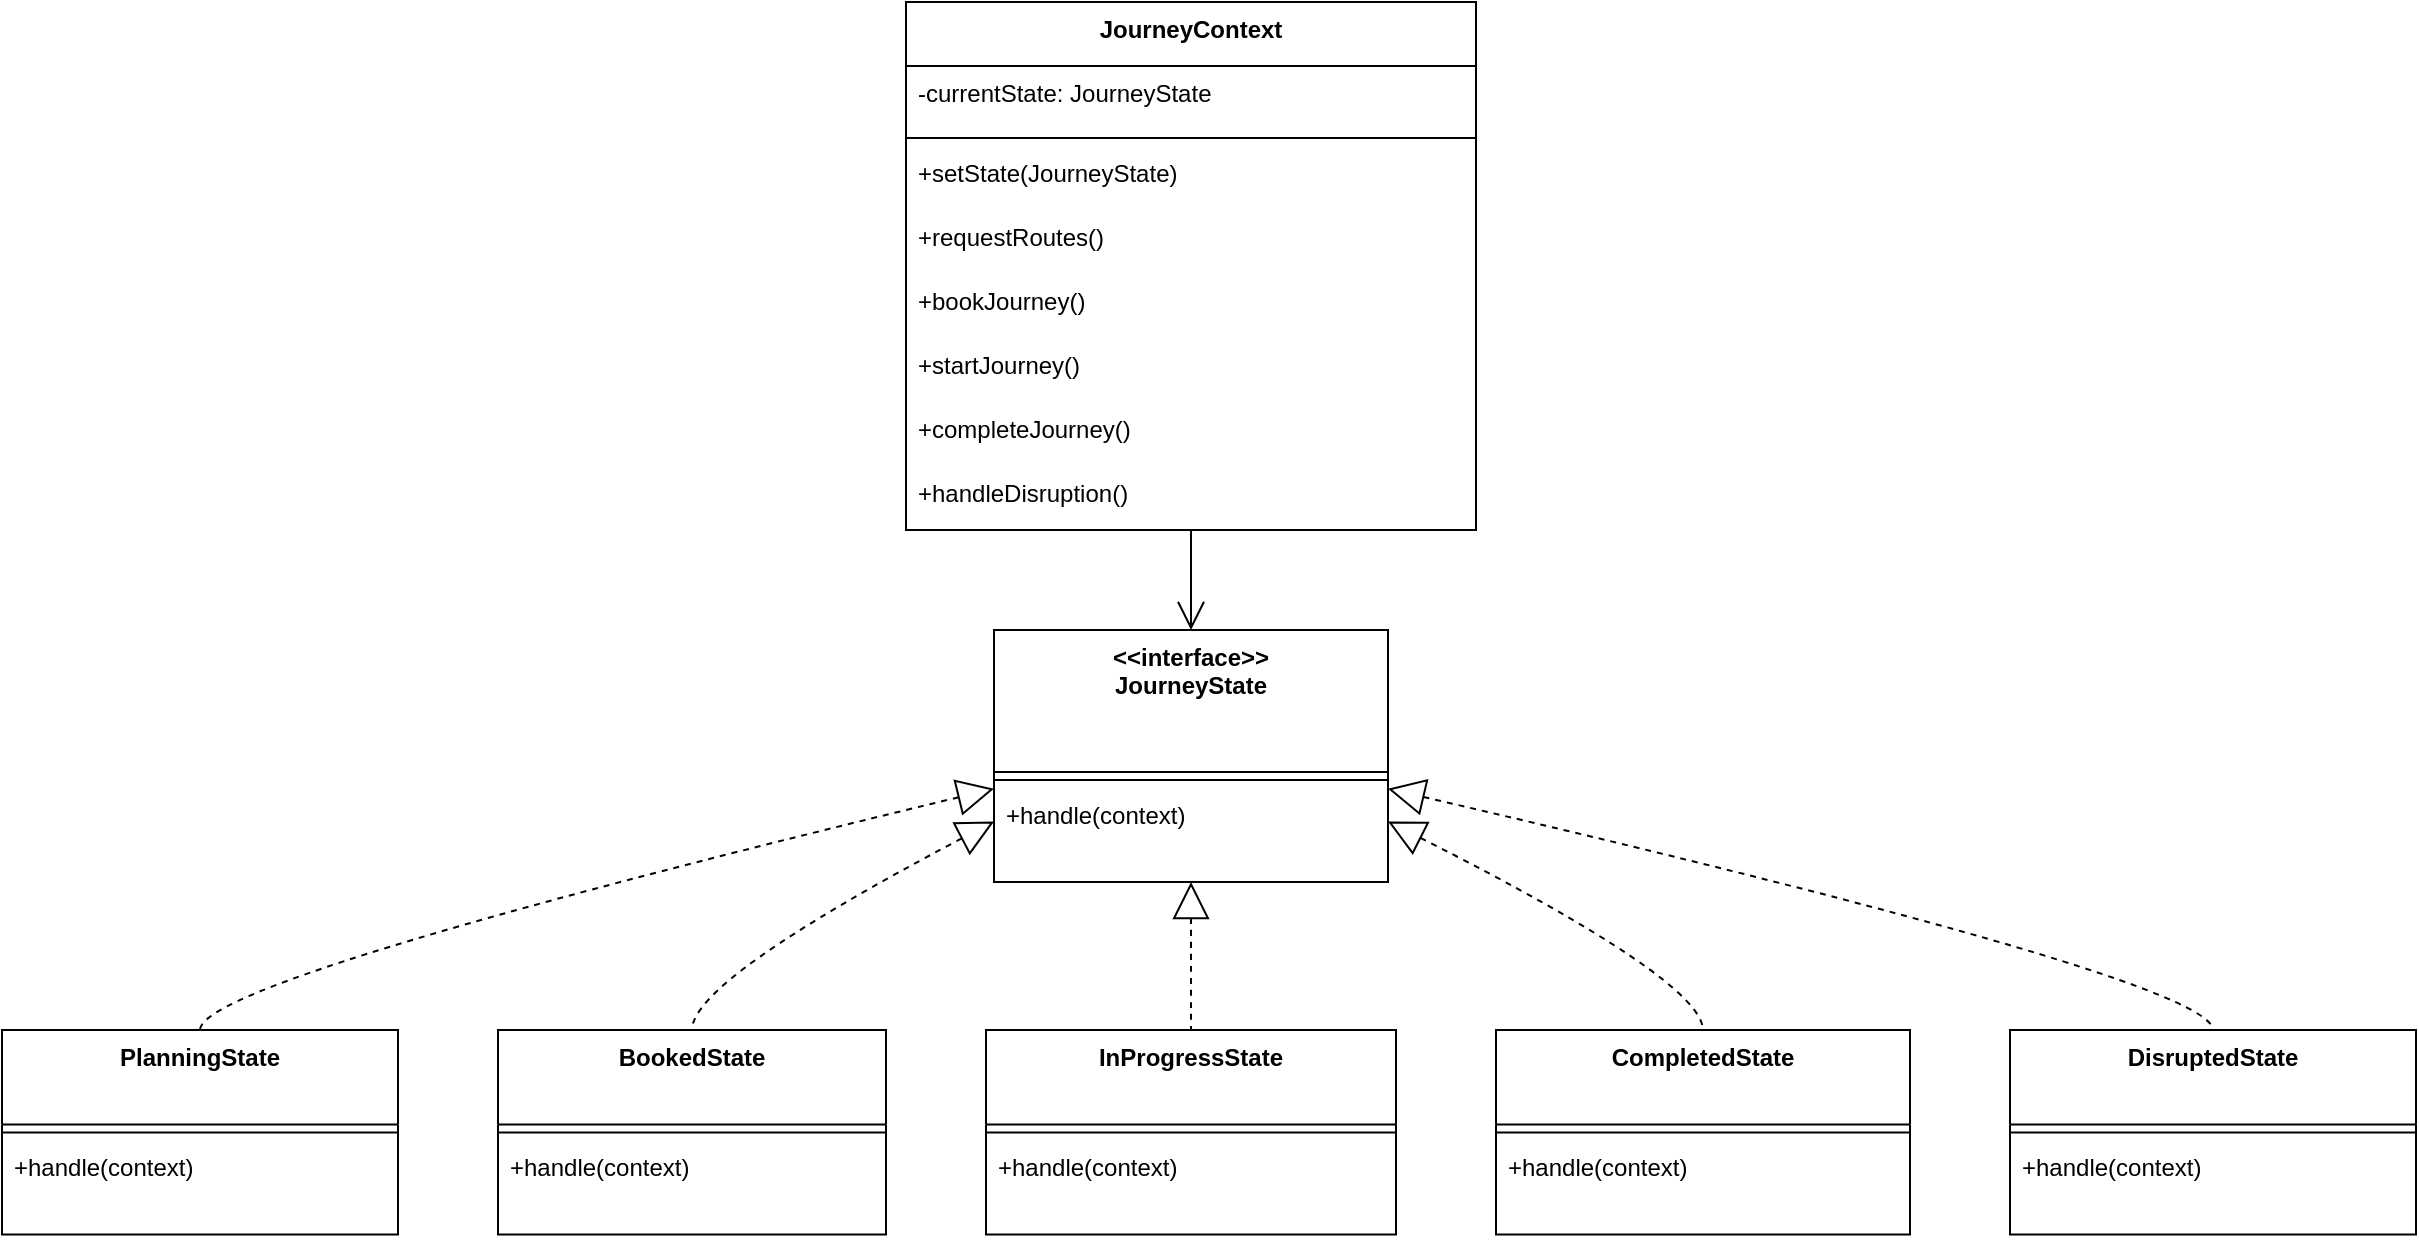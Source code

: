 <mxfile version="27.0.5">
  <diagram name="Page-1" id="pVOqEgxB0tvJ1Pv7AHk1">
    <mxGraphModel dx="1281" dy="634" grid="1" gridSize="10" guides="1" tooltips="1" connect="1" arrows="1" fold="1" page="1" pageScale="1" pageWidth="827" pageHeight="1169" math="0" shadow="0">
      <root>
        <mxCell id="0" />
        <mxCell id="1" parent="0" />
        <mxCell id="T5_HrOgx8Q8bYg2bWDjC-1" value="&lt;&lt;interface&gt;&gt;&#xa;JourneyState" style="swimlane;fontStyle=1;align=center;verticalAlign=top;childLayout=stackLayout;horizontal=1;startSize=71;horizontalStack=0;resizeParent=1;resizeParentMax=0;resizeLast=0;collapsible=0;marginBottom=0;" vertex="1" parent="1">
          <mxGeometry x="516" y="334" width="197" height="126" as="geometry" />
        </mxCell>
        <mxCell id="T5_HrOgx8Q8bYg2bWDjC-2" style="line;strokeWidth=1;fillColor=none;align=left;verticalAlign=middle;spacingTop=-1;spacingLeft=3;spacingRight=3;rotatable=0;labelPosition=right;points=[];portConstraint=eastwest;strokeColor=inherit;" vertex="1" parent="T5_HrOgx8Q8bYg2bWDjC-1">
          <mxGeometry y="71" width="197" height="8" as="geometry" />
        </mxCell>
        <mxCell id="T5_HrOgx8Q8bYg2bWDjC-3" value="+handle(context)" style="text;strokeColor=none;fillColor=none;align=left;verticalAlign=top;spacingLeft=4;spacingRight=4;overflow=hidden;rotatable=0;points=[[0,0.5],[1,0.5]];portConstraint=eastwest;" vertex="1" parent="T5_HrOgx8Q8bYg2bWDjC-1">
          <mxGeometry y="79" width="197" height="47" as="geometry" />
        </mxCell>
        <mxCell id="T5_HrOgx8Q8bYg2bWDjC-4" value="PlanningState" style="swimlane;fontStyle=1;align=center;verticalAlign=top;childLayout=stackLayout;horizontal=1;startSize=47.2;horizontalStack=0;resizeParent=1;resizeParentMax=0;resizeLast=0;collapsible=0;marginBottom=0;" vertex="1" parent="1">
          <mxGeometry x="20" y="534" width="198" height="102.2" as="geometry" />
        </mxCell>
        <mxCell id="T5_HrOgx8Q8bYg2bWDjC-5" style="line;strokeWidth=1;fillColor=none;align=left;verticalAlign=middle;spacingTop=-1;spacingLeft=3;spacingRight=3;rotatable=0;labelPosition=right;points=[];portConstraint=eastwest;strokeColor=inherit;" vertex="1" parent="T5_HrOgx8Q8bYg2bWDjC-4">
          <mxGeometry y="47.2" width="198" height="8" as="geometry" />
        </mxCell>
        <mxCell id="T5_HrOgx8Q8bYg2bWDjC-6" value="+handle(context)" style="text;strokeColor=none;fillColor=none;align=left;verticalAlign=top;spacingLeft=4;spacingRight=4;overflow=hidden;rotatable=0;points=[[0,0.5],[1,0.5]];portConstraint=eastwest;" vertex="1" parent="T5_HrOgx8Q8bYg2bWDjC-4">
          <mxGeometry y="55.2" width="198" height="47" as="geometry" />
        </mxCell>
        <mxCell id="T5_HrOgx8Q8bYg2bWDjC-7" value="BookedState" style="swimlane;fontStyle=1;align=center;verticalAlign=top;childLayout=stackLayout;horizontal=1;startSize=47.2;horizontalStack=0;resizeParent=1;resizeParentMax=0;resizeLast=0;collapsible=0;marginBottom=0;" vertex="1" parent="1">
          <mxGeometry x="268" y="534" width="194" height="102.2" as="geometry" />
        </mxCell>
        <mxCell id="T5_HrOgx8Q8bYg2bWDjC-8" style="line;strokeWidth=1;fillColor=none;align=left;verticalAlign=middle;spacingTop=-1;spacingLeft=3;spacingRight=3;rotatable=0;labelPosition=right;points=[];portConstraint=eastwest;strokeColor=inherit;" vertex="1" parent="T5_HrOgx8Q8bYg2bWDjC-7">
          <mxGeometry y="47.2" width="194" height="8" as="geometry" />
        </mxCell>
        <mxCell id="T5_HrOgx8Q8bYg2bWDjC-9" value="+handle(context)" style="text;strokeColor=none;fillColor=none;align=left;verticalAlign=top;spacingLeft=4;spacingRight=4;overflow=hidden;rotatable=0;points=[[0,0.5],[1,0.5]];portConstraint=eastwest;" vertex="1" parent="T5_HrOgx8Q8bYg2bWDjC-7">
          <mxGeometry y="55.2" width="194" height="47" as="geometry" />
        </mxCell>
        <mxCell id="T5_HrOgx8Q8bYg2bWDjC-10" value="InProgressState" style="swimlane;fontStyle=1;align=center;verticalAlign=top;childLayout=stackLayout;horizontal=1;startSize=47.2;horizontalStack=0;resizeParent=1;resizeParentMax=0;resizeLast=0;collapsible=0;marginBottom=0;" vertex="1" parent="1">
          <mxGeometry x="512" y="534" width="205" height="102.2" as="geometry" />
        </mxCell>
        <mxCell id="T5_HrOgx8Q8bYg2bWDjC-11" style="line;strokeWidth=1;fillColor=none;align=left;verticalAlign=middle;spacingTop=-1;spacingLeft=3;spacingRight=3;rotatable=0;labelPosition=right;points=[];portConstraint=eastwest;strokeColor=inherit;" vertex="1" parent="T5_HrOgx8Q8bYg2bWDjC-10">
          <mxGeometry y="47.2" width="205" height="8" as="geometry" />
        </mxCell>
        <mxCell id="T5_HrOgx8Q8bYg2bWDjC-12" value="+handle(context)" style="text;strokeColor=none;fillColor=none;align=left;verticalAlign=top;spacingLeft=4;spacingRight=4;overflow=hidden;rotatable=0;points=[[0,0.5],[1,0.5]];portConstraint=eastwest;" vertex="1" parent="T5_HrOgx8Q8bYg2bWDjC-10">
          <mxGeometry y="55.2" width="205" height="47" as="geometry" />
        </mxCell>
        <mxCell id="T5_HrOgx8Q8bYg2bWDjC-13" value="CompletedState" style="swimlane;fontStyle=1;align=center;verticalAlign=top;childLayout=stackLayout;horizontal=1;startSize=47.2;horizontalStack=0;resizeParent=1;resizeParentMax=0;resizeLast=0;collapsible=0;marginBottom=0;" vertex="1" parent="1">
          <mxGeometry x="767" y="534" width="207" height="102.2" as="geometry" />
        </mxCell>
        <mxCell id="T5_HrOgx8Q8bYg2bWDjC-14" style="line;strokeWidth=1;fillColor=none;align=left;verticalAlign=middle;spacingTop=-1;spacingLeft=3;spacingRight=3;rotatable=0;labelPosition=right;points=[];portConstraint=eastwest;strokeColor=inherit;" vertex="1" parent="T5_HrOgx8Q8bYg2bWDjC-13">
          <mxGeometry y="47.2" width="207" height="8" as="geometry" />
        </mxCell>
        <mxCell id="T5_HrOgx8Q8bYg2bWDjC-15" value="+handle(context)" style="text;strokeColor=none;fillColor=none;align=left;verticalAlign=top;spacingLeft=4;spacingRight=4;overflow=hidden;rotatable=0;points=[[0,0.5],[1,0.5]];portConstraint=eastwest;" vertex="1" parent="T5_HrOgx8Q8bYg2bWDjC-13">
          <mxGeometry y="55.2" width="207" height="47" as="geometry" />
        </mxCell>
        <mxCell id="T5_HrOgx8Q8bYg2bWDjC-16" value="DisruptedState" style="swimlane;fontStyle=1;align=center;verticalAlign=top;childLayout=stackLayout;horizontal=1;startSize=47.2;horizontalStack=0;resizeParent=1;resizeParentMax=0;resizeLast=0;collapsible=0;marginBottom=0;" vertex="1" parent="1">
          <mxGeometry x="1024" y="534" width="203" height="102.2" as="geometry" />
        </mxCell>
        <mxCell id="T5_HrOgx8Q8bYg2bWDjC-17" style="line;strokeWidth=1;fillColor=none;align=left;verticalAlign=middle;spacingTop=-1;spacingLeft=3;spacingRight=3;rotatable=0;labelPosition=right;points=[];portConstraint=eastwest;strokeColor=inherit;" vertex="1" parent="T5_HrOgx8Q8bYg2bWDjC-16">
          <mxGeometry y="47.2" width="203" height="8" as="geometry" />
        </mxCell>
        <mxCell id="T5_HrOgx8Q8bYg2bWDjC-18" value="+handle(context)" style="text;strokeColor=none;fillColor=none;align=left;verticalAlign=top;spacingLeft=4;spacingRight=4;overflow=hidden;rotatable=0;points=[[0,0.5],[1,0.5]];portConstraint=eastwest;" vertex="1" parent="T5_HrOgx8Q8bYg2bWDjC-16">
          <mxGeometry y="55.2" width="203" height="47" as="geometry" />
        </mxCell>
        <mxCell id="T5_HrOgx8Q8bYg2bWDjC-19" value="JourneyContext" style="swimlane;fontStyle=1;align=center;verticalAlign=top;childLayout=stackLayout;horizontal=1;startSize=32;horizontalStack=0;resizeParent=1;resizeParentMax=0;resizeLast=0;collapsible=0;marginBottom=0;" vertex="1" parent="1">
          <mxGeometry x="472" y="20" width="285" height="264" as="geometry" />
        </mxCell>
        <mxCell id="T5_HrOgx8Q8bYg2bWDjC-20" value="-currentState: JourneyState" style="text;strokeColor=none;fillColor=none;align=left;verticalAlign=top;spacingLeft=4;spacingRight=4;overflow=hidden;rotatable=0;points=[[0,0.5],[1,0.5]];portConstraint=eastwest;" vertex="1" parent="T5_HrOgx8Q8bYg2bWDjC-19">
          <mxGeometry y="32" width="285" height="32" as="geometry" />
        </mxCell>
        <mxCell id="T5_HrOgx8Q8bYg2bWDjC-21" style="line;strokeWidth=1;fillColor=none;align=left;verticalAlign=middle;spacingTop=-1;spacingLeft=3;spacingRight=3;rotatable=0;labelPosition=right;points=[];portConstraint=eastwest;strokeColor=inherit;" vertex="1" parent="T5_HrOgx8Q8bYg2bWDjC-19">
          <mxGeometry y="64" width="285" height="8" as="geometry" />
        </mxCell>
        <mxCell id="T5_HrOgx8Q8bYg2bWDjC-22" value="+setState(JourneyState)" style="text;strokeColor=none;fillColor=none;align=left;verticalAlign=top;spacingLeft=4;spacingRight=4;overflow=hidden;rotatable=0;points=[[0,0.5],[1,0.5]];portConstraint=eastwest;" vertex="1" parent="T5_HrOgx8Q8bYg2bWDjC-19">
          <mxGeometry y="72" width="285" height="32" as="geometry" />
        </mxCell>
        <mxCell id="T5_HrOgx8Q8bYg2bWDjC-23" value="+requestRoutes()" style="text;strokeColor=none;fillColor=none;align=left;verticalAlign=top;spacingLeft=4;spacingRight=4;overflow=hidden;rotatable=0;points=[[0,0.5],[1,0.5]];portConstraint=eastwest;" vertex="1" parent="T5_HrOgx8Q8bYg2bWDjC-19">
          <mxGeometry y="104" width="285" height="32" as="geometry" />
        </mxCell>
        <mxCell id="T5_HrOgx8Q8bYg2bWDjC-24" value="+bookJourney()" style="text;strokeColor=none;fillColor=none;align=left;verticalAlign=top;spacingLeft=4;spacingRight=4;overflow=hidden;rotatable=0;points=[[0,0.5],[1,0.5]];portConstraint=eastwest;" vertex="1" parent="T5_HrOgx8Q8bYg2bWDjC-19">
          <mxGeometry y="136" width="285" height="32" as="geometry" />
        </mxCell>
        <mxCell id="T5_HrOgx8Q8bYg2bWDjC-25" value="+startJourney()" style="text;strokeColor=none;fillColor=none;align=left;verticalAlign=top;spacingLeft=4;spacingRight=4;overflow=hidden;rotatable=0;points=[[0,0.5],[1,0.5]];portConstraint=eastwest;" vertex="1" parent="T5_HrOgx8Q8bYg2bWDjC-19">
          <mxGeometry y="168" width="285" height="32" as="geometry" />
        </mxCell>
        <mxCell id="T5_HrOgx8Q8bYg2bWDjC-26" value="+completeJourney()" style="text;strokeColor=none;fillColor=none;align=left;verticalAlign=top;spacingLeft=4;spacingRight=4;overflow=hidden;rotatable=0;points=[[0,0.5],[1,0.5]];portConstraint=eastwest;" vertex="1" parent="T5_HrOgx8Q8bYg2bWDjC-19">
          <mxGeometry y="200" width="285" height="32" as="geometry" />
        </mxCell>
        <mxCell id="T5_HrOgx8Q8bYg2bWDjC-27" value="+handleDisruption()" style="text;strokeColor=none;fillColor=none;align=left;verticalAlign=top;spacingLeft=4;spacingRight=4;overflow=hidden;rotatable=0;points=[[0,0.5],[1,0.5]];portConstraint=eastwest;" vertex="1" parent="T5_HrOgx8Q8bYg2bWDjC-19">
          <mxGeometry y="232" width="285" height="32" as="geometry" />
        </mxCell>
        <mxCell id="T5_HrOgx8Q8bYg2bWDjC-28" value="" style="curved=1;dashed=1;startArrow=block;startSize=16;startFill=0;endArrow=none;exitX=0;exitY=0.63;entryX=0.5;entryY=0;rounded=0;" edge="1" parent="1" source="T5_HrOgx8Q8bYg2bWDjC-1" target="T5_HrOgx8Q8bYg2bWDjC-4">
          <mxGeometry relative="1" as="geometry">
            <Array as="points">
              <mxPoint x="119" y="509" />
            </Array>
          </mxGeometry>
        </mxCell>
        <mxCell id="T5_HrOgx8Q8bYg2bWDjC-29" value="" style="curved=1;dashed=1;startArrow=block;startSize=16;startFill=0;endArrow=none;exitX=0;exitY=0.76;entryX=0.5;entryY=0;rounded=0;" edge="1" parent="1" source="T5_HrOgx8Q8bYg2bWDjC-1" target="T5_HrOgx8Q8bYg2bWDjC-7">
          <mxGeometry relative="1" as="geometry">
            <Array as="points">
              <mxPoint x="365" y="509" />
            </Array>
          </mxGeometry>
        </mxCell>
        <mxCell id="T5_HrOgx8Q8bYg2bWDjC-30" value="" style="curved=1;dashed=1;startArrow=block;startSize=16;startFill=0;endArrow=none;exitX=0.5;exitY=1;entryX=0.5;entryY=0;rounded=0;" edge="1" parent="1" source="T5_HrOgx8Q8bYg2bWDjC-1" target="T5_HrOgx8Q8bYg2bWDjC-10">
          <mxGeometry relative="1" as="geometry">
            <Array as="points" />
          </mxGeometry>
        </mxCell>
        <mxCell id="T5_HrOgx8Q8bYg2bWDjC-31" value="" style="curved=1;dashed=1;startArrow=block;startSize=16;startFill=0;endArrow=none;exitX=1;exitY=0.76;entryX=0.5;entryY=0;rounded=0;" edge="1" parent="1" source="T5_HrOgx8Q8bYg2bWDjC-1" target="T5_HrOgx8Q8bYg2bWDjC-13">
          <mxGeometry relative="1" as="geometry">
            <Array as="points">
              <mxPoint x="870" y="509" />
            </Array>
          </mxGeometry>
        </mxCell>
        <mxCell id="T5_HrOgx8Q8bYg2bWDjC-32" value="" style="curved=1;dashed=1;startArrow=block;startSize=16;startFill=0;endArrow=none;exitX=1;exitY=0.63;entryX=0.5;entryY=0;rounded=0;" edge="1" parent="1" source="T5_HrOgx8Q8bYg2bWDjC-1" target="T5_HrOgx8Q8bYg2bWDjC-16">
          <mxGeometry relative="1" as="geometry">
            <Array as="points">
              <mxPoint x="1125" y="509" />
            </Array>
          </mxGeometry>
        </mxCell>
        <mxCell id="T5_HrOgx8Q8bYg2bWDjC-33" value="" style="curved=1;startArrow=none;endArrow=open;endSize=12;exitX=0.5;exitY=1;entryX=0.5;entryY=0;rounded=0;" edge="1" parent="1" source="T5_HrOgx8Q8bYg2bWDjC-19" target="T5_HrOgx8Q8bYg2bWDjC-1">
          <mxGeometry relative="1" as="geometry">
            <Array as="points" />
          </mxGeometry>
        </mxCell>
      </root>
    </mxGraphModel>
  </diagram>
</mxfile>
